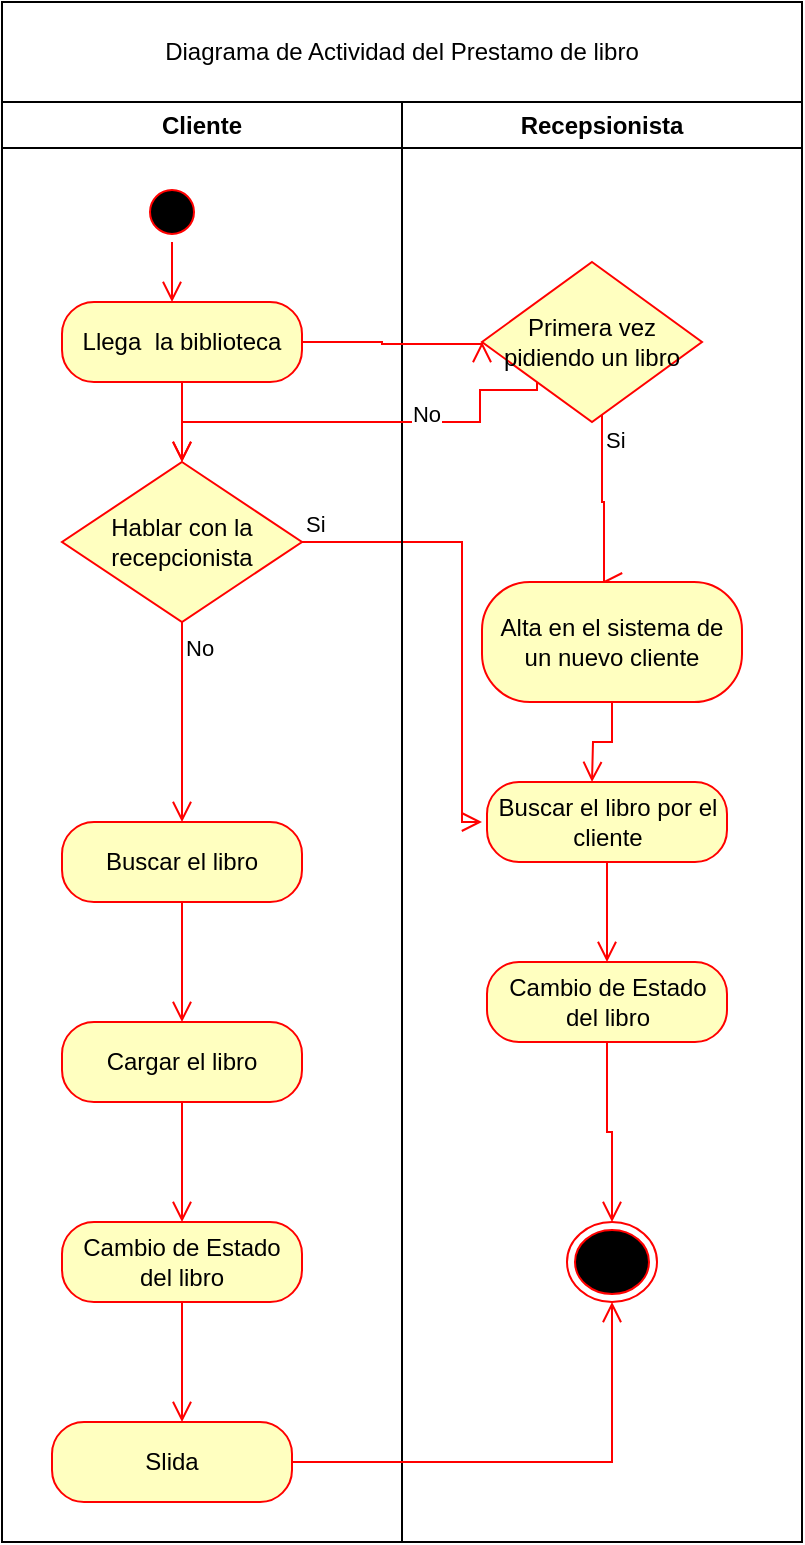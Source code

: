 <mxfile version="24.4.13" type="github">
  <diagram name="Página-1" id="NoeAjOuP5uYffsh0_0Lu">
    <mxGraphModel dx="1434" dy="780" grid="1" gridSize="10" guides="1" tooltips="1" connect="1" arrows="1" fold="1" page="1" pageScale="1" pageWidth="827" pageHeight="1169" math="0" shadow="0">
      <root>
        <mxCell id="0" />
        <mxCell id="1" parent="0" />
        <mxCell id="irQIpHBXP7av7jaC-N4V-18" value="Cliente" style="swimlane;whiteSpace=wrap;html=1;" vertex="1" parent="1">
          <mxGeometry y="80" width="200" height="720" as="geometry" />
        </mxCell>
        <mxCell id="irQIpHBXP7av7jaC-N4V-29" value="" style="ellipse;html=1;shape=startState;fillColor=#000000;strokeColor=#ff0000;" vertex="1" parent="irQIpHBXP7av7jaC-N4V-18">
          <mxGeometry x="70" y="40" width="30" height="30" as="geometry" />
        </mxCell>
        <mxCell id="irQIpHBXP7av7jaC-N4V-30" value="" style="edgeStyle=orthogonalEdgeStyle;html=1;verticalAlign=bottom;endArrow=open;endSize=8;strokeColor=#ff0000;rounded=0;" edge="1" source="irQIpHBXP7av7jaC-N4V-29" parent="irQIpHBXP7av7jaC-N4V-18">
          <mxGeometry relative="1" as="geometry">
            <mxPoint x="85" y="100" as="targetPoint" />
          </mxGeometry>
        </mxCell>
        <mxCell id="irQIpHBXP7av7jaC-N4V-31" value="Llega&amp;nbsp; la biblioteca" style="rounded=1;whiteSpace=wrap;html=1;arcSize=40;fontColor=#000000;fillColor=#ffffc0;strokeColor=#ff0000;" vertex="1" parent="irQIpHBXP7av7jaC-N4V-18">
          <mxGeometry x="30" y="100" width="120" height="40" as="geometry" />
        </mxCell>
        <mxCell id="irQIpHBXP7av7jaC-N4V-32" value="" style="edgeStyle=orthogonalEdgeStyle;html=1;verticalAlign=bottom;endArrow=open;endSize=8;strokeColor=#ff0000;rounded=0;" edge="1" source="irQIpHBXP7av7jaC-N4V-31" parent="irQIpHBXP7av7jaC-N4V-18">
          <mxGeometry relative="1" as="geometry">
            <mxPoint x="90" y="180" as="targetPoint" />
          </mxGeometry>
        </mxCell>
        <mxCell id="irQIpHBXP7av7jaC-N4V-33" value="Hablar con la recepcionista" style="rhombus;whiteSpace=wrap;html=1;fontColor=#000000;fillColor=#ffffc0;strokeColor=#ff0000;" vertex="1" parent="irQIpHBXP7av7jaC-N4V-18">
          <mxGeometry x="30" y="180" width="120" height="80" as="geometry" />
        </mxCell>
        <mxCell id="irQIpHBXP7av7jaC-N4V-34" value="Si" style="edgeStyle=orthogonalEdgeStyle;html=1;align=left;verticalAlign=bottom;endArrow=open;endSize=8;strokeColor=#ff0000;rounded=0;" edge="1" source="irQIpHBXP7av7jaC-N4V-33" parent="irQIpHBXP7av7jaC-N4V-18">
          <mxGeometry x="-1" relative="1" as="geometry">
            <mxPoint x="240" y="360" as="targetPoint" />
            <Array as="points">
              <mxPoint x="230" y="220" />
            </Array>
          </mxGeometry>
        </mxCell>
        <mxCell id="irQIpHBXP7av7jaC-N4V-35" value="No" style="edgeStyle=orthogonalEdgeStyle;html=1;align=left;verticalAlign=top;endArrow=open;endSize=8;strokeColor=#ff0000;rounded=0;" edge="1" source="irQIpHBXP7av7jaC-N4V-33" parent="irQIpHBXP7av7jaC-N4V-18">
          <mxGeometry x="-1" relative="1" as="geometry">
            <mxPoint x="90" y="360" as="targetPoint" />
          </mxGeometry>
        </mxCell>
        <mxCell id="irQIpHBXP7av7jaC-N4V-40" value="Buscar el libro" style="rounded=1;whiteSpace=wrap;html=1;arcSize=40;fontColor=#000000;fillColor=#ffffc0;strokeColor=#ff0000;" vertex="1" parent="irQIpHBXP7av7jaC-N4V-18">
          <mxGeometry x="30" y="360" width="120" height="40" as="geometry" />
        </mxCell>
        <mxCell id="irQIpHBXP7av7jaC-N4V-41" value="" style="edgeStyle=orthogonalEdgeStyle;html=1;verticalAlign=bottom;endArrow=open;endSize=8;strokeColor=#ff0000;rounded=0;" edge="1" source="irQIpHBXP7av7jaC-N4V-40" parent="irQIpHBXP7av7jaC-N4V-18">
          <mxGeometry relative="1" as="geometry">
            <mxPoint x="90" y="460" as="targetPoint" />
          </mxGeometry>
        </mxCell>
        <mxCell id="irQIpHBXP7av7jaC-N4V-46" value="Cargar el libro" style="rounded=1;whiteSpace=wrap;html=1;arcSize=40;fontColor=#000000;fillColor=#ffffc0;strokeColor=#ff0000;" vertex="1" parent="irQIpHBXP7av7jaC-N4V-18">
          <mxGeometry x="30" y="460" width="120" height="40" as="geometry" />
        </mxCell>
        <mxCell id="irQIpHBXP7av7jaC-N4V-47" value="" style="edgeStyle=orthogonalEdgeStyle;html=1;verticalAlign=bottom;endArrow=open;endSize=8;strokeColor=#ff0000;rounded=0;" edge="1" source="irQIpHBXP7av7jaC-N4V-46" parent="irQIpHBXP7av7jaC-N4V-18">
          <mxGeometry relative="1" as="geometry">
            <mxPoint x="90" y="560" as="targetPoint" />
          </mxGeometry>
        </mxCell>
        <mxCell id="irQIpHBXP7av7jaC-N4V-50" value="Cambio de Estado del libro" style="rounded=1;whiteSpace=wrap;html=1;arcSize=40;fontColor=#000000;fillColor=#ffffc0;strokeColor=#ff0000;" vertex="1" parent="irQIpHBXP7av7jaC-N4V-18">
          <mxGeometry x="30" y="560" width="120" height="40" as="geometry" />
        </mxCell>
        <mxCell id="irQIpHBXP7av7jaC-N4V-51" value="" style="edgeStyle=orthogonalEdgeStyle;html=1;verticalAlign=bottom;endArrow=open;endSize=8;strokeColor=#ff0000;rounded=0;" edge="1" source="irQIpHBXP7av7jaC-N4V-50" parent="irQIpHBXP7av7jaC-N4V-18">
          <mxGeometry relative="1" as="geometry">
            <mxPoint x="90" y="660" as="targetPoint" />
          </mxGeometry>
        </mxCell>
        <mxCell id="irQIpHBXP7av7jaC-N4V-52" value="Slida" style="rounded=1;whiteSpace=wrap;html=1;arcSize=40;fontColor=#000000;fillColor=#ffffc0;strokeColor=#ff0000;" vertex="1" parent="irQIpHBXP7av7jaC-N4V-18">
          <mxGeometry x="25" y="660" width="120" height="40" as="geometry" />
        </mxCell>
        <mxCell id="irQIpHBXP7av7jaC-N4V-21" value="Diagrama de Actividad del Prestamo de libro" style="html=1;whiteSpace=wrap;" vertex="1" parent="1">
          <mxGeometry y="30" width="400" height="50" as="geometry" />
        </mxCell>
        <mxCell id="irQIpHBXP7av7jaC-N4V-24" value="Recepsionista" style="swimlane;whiteSpace=wrap;html=1;" vertex="1" parent="1">
          <mxGeometry x="200" y="80" width="200" height="720" as="geometry" />
        </mxCell>
        <mxCell id="irQIpHBXP7av7jaC-N4V-42" value="Buscar el libro por el cliente" style="rounded=1;whiteSpace=wrap;html=1;arcSize=40;fontColor=#000000;fillColor=#ffffc0;strokeColor=#ff0000;" vertex="1" parent="irQIpHBXP7av7jaC-N4V-24">
          <mxGeometry x="42.5" y="340" width="120" height="40" as="geometry" />
        </mxCell>
        <mxCell id="irQIpHBXP7av7jaC-N4V-48" value="" style="ellipse;html=1;shape=endState;fillColor=#000000;strokeColor=#ff0000;" vertex="1" parent="irQIpHBXP7av7jaC-N4V-24">
          <mxGeometry x="82.5" y="560" width="45" height="40" as="geometry" />
        </mxCell>
        <mxCell id="irQIpHBXP7av7jaC-N4V-75" value="Primera vez pidiendo un libro" style="rhombus;whiteSpace=wrap;html=1;fontColor=#000000;fillColor=#ffffc0;strokeColor=#ff0000;" vertex="1" parent="irQIpHBXP7av7jaC-N4V-24">
          <mxGeometry x="40" y="80" width="110" height="80" as="geometry" />
        </mxCell>
        <mxCell id="irQIpHBXP7av7jaC-N4V-77" value="Si" style="edgeStyle=orthogonalEdgeStyle;html=1;align=left;verticalAlign=top;endArrow=open;endSize=8;strokeColor=#ff0000;rounded=0;" edge="1" source="irQIpHBXP7av7jaC-N4V-75" parent="irQIpHBXP7av7jaC-N4V-24">
          <mxGeometry x="-1" relative="1" as="geometry">
            <mxPoint x="100" y="240" as="targetPoint" />
            <Array as="points">
              <mxPoint x="100" y="200" />
              <mxPoint x="101" y="200" />
            </Array>
          </mxGeometry>
        </mxCell>
        <mxCell id="irQIpHBXP7av7jaC-N4V-44" value="Cambio de Estado del libro" style="rounded=1;whiteSpace=wrap;html=1;arcSize=40;fontColor=#000000;fillColor=#ffffc0;strokeColor=#ff0000;" vertex="1" parent="irQIpHBXP7av7jaC-N4V-24">
          <mxGeometry x="42.5" y="430" width="120" height="40" as="geometry" />
        </mxCell>
        <mxCell id="irQIpHBXP7av7jaC-N4V-43" value="" style="edgeStyle=orthogonalEdgeStyle;html=1;verticalAlign=bottom;endArrow=open;endSize=8;strokeColor=#ff0000;rounded=0;entryX=0.5;entryY=0;entryDx=0;entryDy=0;" edge="1" source="irQIpHBXP7av7jaC-N4V-42" parent="irQIpHBXP7av7jaC-N4V-24" target="irQIpHBXP7av7jaC-N4V-44">
          <mxGeometry relative="1" as="geometry">
            <mxPoint x="100" y="340" as="targetPoint" />
          </mxGeometry>
        </mxCell>
        <mxCell id="irQIpHBXP7av7jaC-N4V-79" value="Alta en el sistema de un nuevo cliente" style="rounded=1;whiteSpace=wrap;html=1;arcSize=40;fontColor=#000000;fillColor=#ffffc0;strokeColor=#ff0000;" vertex="1" parent="irQIpHBXP7av7jaC-N4V-24">
          <mxGeometry x="40" y="240" width="130" height="60" as="geometry" />
        </mxCell>
        <mxCell id="irQIpHBXP7av7jaC-N4V-80" value="" style="edgeStyle=orthogonalEdgeStyle;html=1;verticalAlign=bottom;endArrow=open;endSize=8;strokeColor=#ff0000;rounded=0;" edge="1" source="irQIpHBXP7av7jaC-N4V-79" parent="irQIpHBXP7av7jaC-N4V-24">
          <mxGeometry relative="1" as="geometry">
            <mxPoint x="95" y="340" as="targetPoint" />
          </mxGeometry>
        </mxCell>
        <mxCell id="irQIpHBXP7av7jaC-N4V-45" value="" style="edgeStyle=orthogonalEdgeStyle;html=1;verticalAlign=bottom;endArrow=open;endSize=8;strokeColor=#ff0000;rounded=0;entryX=0.5;entryY=0;entryDx=0;entryDy=0;" edge="1" source="irQIpHBXP7av7jaC-N4V-44" parent="irQIpHBXP7av7jaC-N4V-24" target="irQIpHBXP7av7jaC-N4V-48">
          <mxGeometry relative="1" as="geometry">
            <mxPoint x="103" y="530" as="targetPoint" />
          </mxGeometry>
        </mxCell>
        <mxCell id="irQIpHBXP7av7jaC-N4V-86" value="" style="edgeStyle=orthogonalEdgeStyle;html=1;verticalAlign=bottom;endArrow=open;endSize=8;strokeColor=#ff0000;rounded=0;" edge="1" parent="irQIpHBXP7av7jaC-N4V-24">
          <mxGeometry relative="1" as="geometry">
            <mxPoint x="40" y="120" as="targetPoint" />
            <mxPoint x="-50" y="120" as="sourcePoint" />
            <Array as="points">
              <mxPoint x="-10" y="120" />
              <mxPoint x="-10" y="121" />
            </Array>
          </mxGeometry>
        </mxCell>
        <mxCell id="irQIpHBXP7av7jaC-N4V-56" value="" style="edgeStyle=orthogonalEdgeStyle;html=1;verticalAlign=bottom;endArrow=open;endSize=8;strokeColor=#ff0000;rounded=0;exitX=1;exitY=0.5;exitDx=0;exitDy=0;entryX=0.5;entryY=1;entryDx=0;entryDy=0;" edge="1" source="irQIpHBXP7av7jaC-N4V-52" parent="1" target="irQIpHBXP7av7jaC-N4V-48">
          <mxGeometry relative="1" as="geometry">
            <mxPoint x="280" y="760" as="targetPoint" />
            <mxPoint x="280" y="720" as="sourcePoint" />
          </mxGeometry>
        </mxCell>
        <mxCell id="irQIpHBXP7av7jaC-N4V-91" value="" style="edgeStyle=orthogonalEdgeStyle;html=1;verticalAlign=bottom;endArrow=open;endSize=8;strokeColor=#ff0000;rounded=0;exitX=0;exitY=1;exitDx=0;exitDy=0;" edge="1" source="irQIpHBXP7av7jaC-N4V-75" parent="1" target="irQIpHBXP7av7jaC-N4V-33">
          <mxGeometry relative="1" as="geometry">
            <mxPoint x="192.5" y="239" as="targetPoint" />
            <mxPoint x="250" y="224" as="sourcePoint" />
            <Array as="points">
              <mxPoint x="268" y="224" />
              <mxPoint x="239" y="224" />
              <mxPoint x="239" y="240" />
              <mxPoint x="90" y="240" />
            </Array>
          </mxGeometry>
        </mxCell>
        <mxCell id="irQIpHBXP7av7jaC-N4V-92" value="No" style="edgeLabel;html=1;align=center;verticalAlign=middle;resizable=0;points=[];" vertex="1" connectable="0" parent="irQIpHBXP7av7jaC-N4V-91">
          <mxGeometry x="-0.304" y="-4" relative="1" as="geometry">
            <mxPoint as="offset" />
          </mxGeometry>
        </mxCell>
      </root>
    </mxGraphModel>
  </diagram>
</mxfile>
